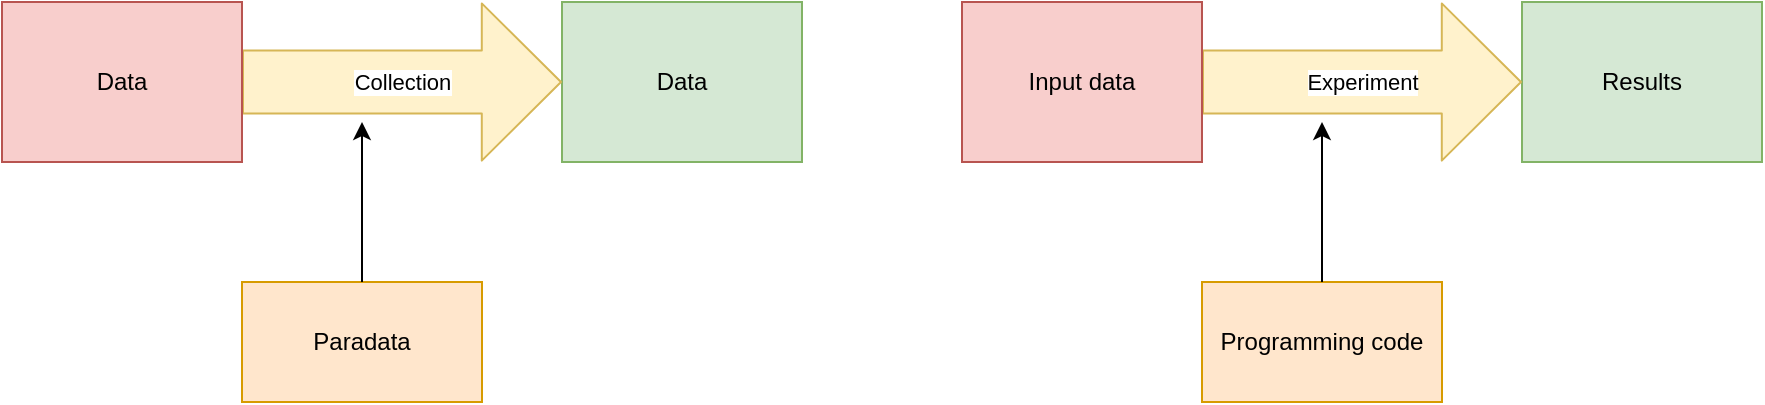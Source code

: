 <mxfile version="14.5.1" type="device"><diagram id="QSmAmpgg85G9trRrlnHU" name="Page-1"><mxGraphModel dx="981" dy="608" grid="1" gridSize="10" guides="1" tooltips="1" connect="1" arrows="1" fold="1" page="1" pageScale="1" pageWidth="850" pageHeight="1100" math="0" shadow="0"><root><mxCell id="0"/><mxCell id="1" parent="0"/><mxCell id="13fZPQ1KQtn4b97LmZjC-1" value="Data" style="rounded=0;whiteSpace=wrap;html=1;fillColor=#d5e8d4;strokeColor=#82b366;" parent="1" vertex="1"><mxGeometry x="360" y="280" width="120" height="80" as="geometry"/></mxCell><mxCell id="13fZPQ1KQtn4b97LmZjC-2" value="Collection" style="shape=flexArrow;endArrow=classic;html=1;endWidth=46.19;endSize=12.869;width=31.429;fillColor=#fff2cc;strokeColor=#d6b656;" parent="1" source="13fZPQ1KQtn4b97LmZjC-5" target="13fZPQ1KQtn4b97LmZjC-1" edge="1"><mxGeometry width="50" height="50" relative="1" as="geometry"><mxPoint x="220" y="317" as="sourcePoint"/><mxPoint x="190" y="270" as="targetPoint"/><Array as="points"/></mxGeometry></mxCell><mxCell id="13fZPQ1KQtn4b97LmZjC-3" value="Paradata" style="rounded=0;whiteSpace=wrap;html=1;fillColor=#ffe6cc;strokeColor=#d79b00;" parent="1" vertex="1"><mxGeometry x="200" y="420" width="120" height="60" as="geometry"/></mxCell><mxCell id="13fZPQ1KQtn4b97LmZjC-4" value="" style="endArrow=classic;html=1;" parent="1" source="13fZPQ1KQtn4b97LmZjC-3" edge="1"><mxGeometry width="50" height="50" relative="1" as="geometry"><mxPoint x="400" y="350" as="sourcePoint"/><mxPoint x="260" y="340" as="targetPoint"/></mxGeometry></mxCell><mxCell id="13fZPQ1KQtn4b97LmZjC-5" value="Data" style="rounded=0;whiteSpace=wrap;html=1;fillColor=#f8cecc;strokeColor=#b85450;" parent="1" vertex="1"><mxGeometry x="80" y="280" width="120" height="80" as="geometry"/></mxCell><mxCell id="13fZPQ1KQtn4b97LmZjC-7" value="Results" style="rounded=0;whiteSpace=wrap;html=1;fillColor=#d5e8d4;strokeColor=#82b366;" parent="1" vertex="1"><mxGeometry x="840" y="280" width="120" height="80" as="geometry"/></mxCell><mxCell id="13fZPQ1KQtn4b97LmZjC-8" value="Experiment" style="shape=flexArrow;endArrow=classic;html=1;endWidth=46.19;endSize=12.869;width=31.429;fillColor=#fff2cc;strokeColor=#d6b656;" parent="1" source="13fZPQ1KQtn4b97LmZjC-11" target="13fZPQ1KQtn4b97LmZjC-7" edge="1"><mxGeometry width="50" height="50" relative="1" as="geometry"><mxPoint x="700" y="317" as="sourcePoint"/><mxPoint x="670" y="270" as="targetPoint"/><Array as="points"/></mxGeometry></mxCell><mxCell id="13fZPQ1KQtn4b97LmZjC-9" value="Programming code" style="rounded=0;whiteSpace=wrap;html=1;fillColor=#ffe6cc;strokeColor=#d79b00;" parent="1" vertex="1"><mxGeometry x="680" y="420" width="120" height="60" as="geometry"/></mxCell><mxCell id="13fZPQ1KQtn4b97LmZjC-10" value="" style="endArrow=classic;html=1;" parent="1" source="13fZPQ1KQtn4b97LmZjC-9" edge="1"><mxGeometry width="50" height="50" relative="1" as="geometry"><mxPoint x="880" y="350" as="sourcePoint"/><mxPoint x="740.0" y="340" as="targetPoint"/></mxGeometry></mxCell><mxCell id="13fZPQ1KQtn4b97LmZjC-11" value="Input data" style="rounded=0;whiteSpace=wrap;html=1;fillColor=#f8cecc;strokeColor=#b85450;" parent="1" vertex="1"><mxGeometry x="560" y="280" width="120" height="80" as="geometry"/></mxCell></root></mxGraphModel></diagram></mxfile>
